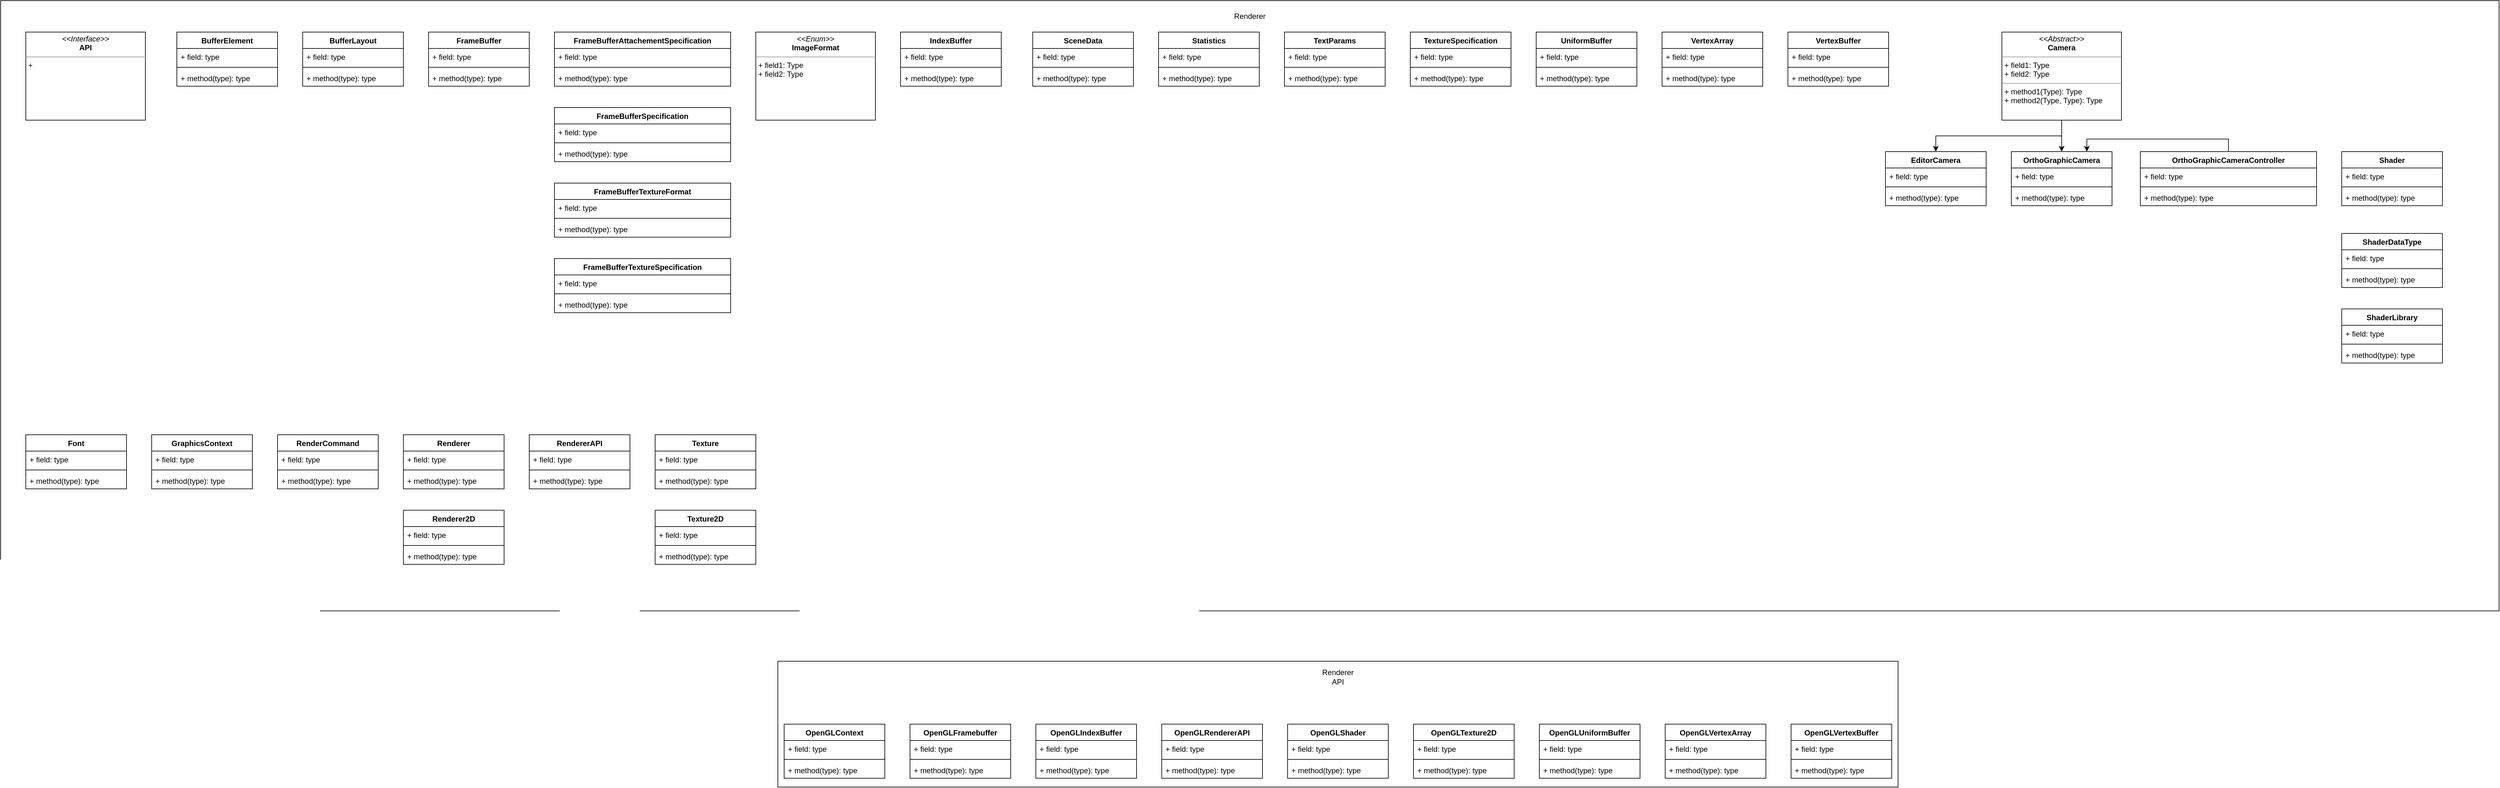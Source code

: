 <mxfile version="22.1.2" type="device">
  <diagram name="Page-1" id="0kUILD2cP3dFts9eMLFz">
    <mxGraphModel dx="677" dy="1089" grid="1" gridSize="10" guides="1" tooltips="1" connect="1" arrows="1" fold="1" page="1" pageScale="1" pageWidth="850" pageHeight="1100" math="0" shadow="0">
      <root>
        <mxCell id="0" />
        <mxCell id="1" parent="0" />
        <mxCell id="SonBM7_3DEkRTu3yFetC-63" value="" style="rounded=0;whiteSpace=wrap;html=1;" vertex="1" parent="1">
          <mxGeometry x="1235" y="1120" width="1780" height="200" as="geometry" />
        </mxCell>
        <mxCell id="SonBM7_3DEkRTu3yFetC-25" value="" style="rounded=0;whiteSpace=wrap;html=1;" vertex="1" parent="1">
          <mxGeometry y="70" width="3970" height="970" as="geometry" />
        </mxCell>
        <mxCell id="XL0_sB7_6zqsn_3uWQg2-10" value="&lt;p style=&quot;margin:0px;margin-top:4px;text-align:center;&quot;&gt;&lt;i&gt;&amp;lt;&amp;lt;Interface&amp;gt;&amp;gt;&lt;/i&gt;&lt;br&gt;&lt;b&gt;API&lt;/b&gt;&lt;/p&gt;&lt;hr size=&quot;1&quot;&gt;&lt;p style=&quot;margin:0px;margin-left:4px;&quot;&gt;+&amp;nbsp;&lt;/p&gt;" style="verticalAlign=top;align=left;overflow=fill;fontSize=12;fontFamily=Helvetica;html=1;whiteSpace=wrap;" parent="1" vertex="1">
          <mxGeometry x="40" y="120" width="190" height="140" as="geometry" />
        </mxCell>
        <mxCell id="XL0_sB7_6zqsn_3uWQg2-11" value="BufferElement" style="swimlane;fontStyle=1;align=center;verticalAlign=top;childLayout=stackLayout;horizontal=1;startSize=26;horizontalStack=0;resizeParent=1;resizeParentMax=0;resizeLast=0;collapsible=1;marginBottom=0;whiteSpace=wrap;html=1;" parent="1" vertex="1">
          <mxGeometry x="280" y="120" width="160" height="86" as="geometry" />
        </mxCell>
        <mxCell id="XL0_sB7_6zqsn_3uWQg2-12" value="+ field: type" style="text;strokeColor=none;fillColor=none;align=left;verticalAlign=top;spacingLeft=4;spacingRight=4;overflow=hidden;rotatable=0;points=[[0,0.5],[1,0.5]];portConstraint=eastwest;whiteSpace=wrap;html=1;" parent="XL0_sB7_6zqsn_3uWQg2-11" vertex="1">
          <mxGeometry y="26" width="160" height="26" as="geometry" />
        </mxCell>
        <mxCell id="XL0_sB7_6zqsn_3uWQg2-13" value="" style="line;strokeWidth=1;fillColor=none;align=left;verticalAlign=middle;spacingTop=-1;spacingLeft=3;spacingRight=3;rotatable=0;labelPosition=right;points=[];portConstraint=eastwest;strokeColor=inherit;" parent="XL0_sB7_6zqsn_3uWQg2-11" vertex="1">
          <mxGeometry y="52" width="160" height="8" as="geometry" />
        </mxCell>
        <mxCell id="XL0_sB7_6zqsn_3uWQg2-14" value="+ method(type): type" style="text;strokeColor=none;fillColor=none;align=left;verticalAlign=top;spacingLeft=4;spacingRight=4;overflow=hidden;rotatable=0;points=[[0,0.5],[1,0.5]];portConstraint=eastwest;whiteSpace=wrap;html=1;" parent="XL0_sB7_6zqsn_3uWQg2-11" vertex="1">
          <mxGeometry y="60" width="160" height="26" as="geometry" />
        </mxCell>
        <mxCell id="XL0_sB7_6zqsn_3uWQg2-15" value="BufferLayout" style="swimlane;fontStyle=1;align=center;verticalAlign=top;childLayout=stackLayout;horizontal=1;startSize=26;horizontalStack=0;resizeParent=1;resizeParentMax=0;resizeLast=0;collapsible=1;marginBottom=0;whiteSpace=wrap;html=1;" parent="1" vertex="1">
          <mxGeometry x="480" y="120" width="160" height="86" as="geometry" />
        </mxCell>
        <mxCell id="XL0_sB7_6zqsn_3uWQg2-16" value="+ field: type" style="text;strokeColor=none;fillColor=none;align=left;verticalAlign=top;spacingLeft=4;spacingRight=4;overflow=hidden;rotatable=0;points=[[0,0.5],[1,0.5]];portConstraint=eastwest;whiteSpace=wrap;html=1;" parent="XL0_sB7_6zqsn_3uWQg2-15" vertex="1">
          <mxGeometry y="26" width="160" height="26" as="geometry" />
        </mxCell>
        <mxCell id="XL0_sB7_6zqsn_3uWQg2-17" value="" style="line;strokeWidth=1;fillColor=none;align=left;verticalAlign=middle;spacingTop=-1;spacingLeft=3;spacingRight=3;rotatable=0;labelPosition=right;points=[];portConstraint=eastwest;strokeColor=inherit;" parent="XL0_sB7_6zqsn_3uWQg2-15" vertex="1">
          <mxGeometry y="52" width="160" height="8" as="geometry" />
        </mxCell>
        <mxCell id="XL0_sB7_6zqsn_3uWQg2-18" value="+ method(type): type" style="text;strokeColor=none;fillColor=none;align=left;verticalAlign=top;spacingLeft=4;spacingRight=4;overflow=hidden;rotatable=0;points=[[0,0.5],[1,0.5]];portConstraint=eastwest;whiteSpace=wrap;html=1;" parent="XL0_sB7_6zqsn_3uWQg2-15" vertex="1">
          <mxGeometry y="60" width="160" height="26" as="geometry" />
        </mxCell>
        <mxCell id="XL0_sB7_6zqsn_3uWQg2-19" value="FrameBuffer" style="swimlane;fontStyle=1;align=center;verticalAlign=top;childLayout=stackLayout;horizontal=1;startSize=26;horizontalStack=0;resizeParent=1;resizeParentMax=0;resizeLast=0;collapsible=1;marginBottom=0;whiteSpace=wrap;html=1;" parent="1" vertex="1">
          <mxGeometry x="680" y="120" width="160" height="86" as="geometry" />
        </mxCell>
        <mxCell id="XL0_sB7_6zqsn_3uWQg2-20" value="+ field: type" style="text;strokeColor=none;fillColor=none;align=left;verticalAlign=top;spacingLeft=4;spacingRight=4;overflow=hidden;rotatable=0;points=[[0,0.5],[1,0.5]];portConstraint=eastwest;whiteSpace=wrap;html=1;" parent="XL0_sB7_6zqsn_3uWQg2-19" vertex="1">
          <mxGeometry y="26" width="160" height="26" as="geometry" />
        </mxCell>
        <mxCell id="XL0_sB7_6zqsn_3uWQg2-21" value="" style="line;strokeWidth=1;fillColor=none;align=left;verticalAlign=middle;spacingTop=-1;spacingLeft=3;spacingRight=3;rotatable=0;labelPosition=right;points=[];portConstraint=eastwest;strokeColor=inherit;" parent="XL0_sB7_6zqsn_3uWQg2-19" vertex="1">
          <mxGeometry y="52" width="160" height="8" as="geometry" />
        </mxCell>
        <mxCell id="XL0_sB7_6zqsn_3uWQg2-22" value="+ method(type): type" style="text;strokeColor=none;fillColor=none;align=left;verticalAlign=top;spacingLeft=4;spacingRight=4;overflow=hidden;rotatable=0;points=[[0,0.5],[1,0.5]];portConstraint=eastwest;whiteSpace=wrap;html=1;" parent="XL0_sB7_6zqsn_3uWQg2-19" vertex="1">
          <mxGeometry y="60" width="160" height="26" as="geometry" />
        </mxCell>
        <mxCell id="XL0_sB7_6zqsn_3uWQg2-23" value="FrameBufferAttachementSpecification" style="swimlane;fontStyle=1;align=center;verticalAlign=top;childLayout=stackLayout;horizontal=1;startSize=26;horizontalStack=0;resizeParent=1;resizeParentMax=0;resizeLast=0;collapsible=1;marginBottom=0;whiteSpace=wrap;html=1;" parent="1" vertex="1">
          <mxGeometry x="880" y="120" width="280" height="86" as="geometry" />
        </mxCell>
        <mxCell id="XL0_sB7_6zqsn_3uWQg2-24" value="+ field: type" style="text;strokeColor=none;fillColor=none;align=left;verticalAlign=top;spacingLeft=4;spacingRight=4;overflow=hidden;rotatable=0;points=[[0,0.5],[1,0.5]];portConstraint=eastwest;whiteSpace=wrap;html=1;" parent="XL0_sB7_6zqsn_3uWQg2-23" vertex="1">
          <mxGeometry y="26" width="280" height="26" as="geometry" />
        </mxCell>
        <mxCell id="XL0_sB7_6zqsn_3uWQg2-25" value="" style="line;strokeWidth=1;fillColor=none;align=left;verticalAlign=middle;spacingTop=-1;spacingLeft=3;spacingRight=3;rotatable=0;labelPosition=right;points=[];portConstraint=eastwest;strokeColor=inherit;" parent="XL0_sB7_6zqsn_3uWQg2-23" vertex="1">
          <mxGeometry y="52" width="280" height="8" as="geometry" />
        </mxCell>
        <mxCell id="XL0_sB7_6zqsn_3uWQg2-26" value="+ method(type): type" style="text;strokeColor=none;fillColor=none;align=left;verticalAlign=top;spacingLeft=4;spacingRight=4;overflow=hidden;rotatable=0;points=[[0,0.5],[1,0.5]];portConstraint=eastwest;whiteSpace=wrap;html=1;" parent="XL0_sB7_6zqsn_3uWQg2-23" vertex="1">
          <mxGeometry y="60" width="280" height="26" as="geometry" />
        </mxCell>
        <mxCell id="XL0_sB7_6zqsn_3uWQg2-27" value="FrameBufferSpecification" style="swimlane;fontStyle=1;align=center;verticalAlign=top;childLayout=stackLayout;horizontal=1;startSize=26;horizontalStack=0;resizeParent=1;resizeParentMax=0;resizeLast=0;collapsible=1;marginBottom=0;whiteSpace=wrap;html=1;" parent="1" vertex="1">
          <mxGeometry x="880" y="240" width="280" height="86" as="geometry" />
        </mxCell>
        <mxCell id="XL0_sB7_6zqsn_3uWQg2-28" value="+ field: type" style="text;strokeColor=none;fillColor=none;align=left;verticalAlign=top;spacingLeft=4;spacingRight=4;overflow=hidden;rotatable=0;points=[[0,0.5],[1,0.5]];portConstraint=eastwest;whiteSpace=wrap;html=1;" parent="XL0_sB7_6zqsn_3uWQg2-27" vertex="1">
          <mxGeometry y="26" width="280" height="26" as="geometry" />
        </mxCell>
        <mxCell id="XL0_sB7_6zqsn_3uWQg2-29" value="" style="line;strokeWidth=1;fillColor=none;align=left;verticalAlign=middle;spacingTop=-1;spacingLeft=3;spacingRight=3;rotatable=0;labelPosition=right;points=[];portConstraint=eastwest;strokeColor=inherit;" parent="XL0_sB7_6zqsn_3uWQg2-27" vertex="1">
          <mxGeometry y="52" width="280" height="8" as="geometry" />
        </mxCell>
        <mxCell id="XL0_sB7_6zqsn_3uWQg2-30" value="+ method(type): type" style="text;strokeColor=none;fillColor=none;align=left;verticalAlign=top;spacingLeft=4;spacingRight=4;overflow=hidden;rotatable=0;points=[[0,0.5],[1,0.5]];portConstraint=eastwest;whiteSpace=wrap;html=1;" parent="XL0_sB7_6zqsn_3uWQg2-27" vertex="1">
          <mxGeometry y="60" width="280" height="26" as="geometry" />
        </mxCell>
        <mxCell id="XL0_sB7_6zqsn_3uWQg2-31" value="FrameBufferTextureFormat" style="swimlane;fontStyle=1;align=center;verticalAlign=top;childLayout=stackLayout;horizontal=1;startSize=26;horizontalStack=0;resizeParent=1;resizeParentMax=0;resizeLast=0;collapsible=1;marginBottom=0;whiteSpace=wrap;html=1;" parent="1" vertex="1">
          <mxGeometry x="880" y="360" width="280" height="86" as="geometry" />
        </mxCell>
        <mxCell id="XL0_sB7_6zqsn_3uWQg2-32" value="+ field: type" style="text;strokeColor=none;fillColor=none;align=left;verticalAlign=top;spacingLeft=4;spacingRight=4;overflow=hidden;rotatable=0;points=[[0,0.5],[1,0.5]];portConstraint=eastwest;whiteSpace=wrap;html=1;" parent="XL0_sB7_6zqsn_3uWQg2-31" vertex="1">
          <mxGeometry y="26" width="280" height="26" as="geometry" />
        </mxCell>
        <mxCell id="XL0_sB7_6zqsn_3uWQg2-33" value="" style="line;strokeWidth=1;fillColor=none;align=left;verticalAlign=middle;spacingTop=-1;spacingLeft=3;spacingRight=3;rotatable=0;labelPosition=right;points=[];portConstraint=eastwest;strokeColor=inherit;" parent="XL0_sB7_6zqsn_3uWQg2-31" vertex="1">
          <mxGeometry y="52" width="280" height="8" as="geometry" />
        </mxCell>
        <mxCell id="XL0_sB7_6zqsn_3uWQg2-34" value="+ method(type): type" style="text;strokeColor=none;fillColor=none;align=left;verticalAlign=top;spacingLeft=4;spacingRight=4;overflow=hidden;rotatable=0;points=[[0,0.5],[1,0.5]];portConstraint=eastwest;whiteSpace=wrap;html=1;" parent="XL0_sB7_6zqsn_3uWQg2-31" vertex="1">
          <mxGeometry y="60" width="280" height="26" as="geometry" />
        </mxCell>
        <mxCell id="XL0_sB7_6zqsn_3uWQg2-35" value="FrameBufferTextureSpecification" style="swimlane;fontStyle=1;align=center;verticalAlign=top;childLayout=stackLayout;horizontal=1;startSize=26;horizontalStack=0;resizeParent=1;resizeParentMax=0;resizeLast=0;collapsible=1;marginBottom=0;whiteSpace=wrap;html=1;" parent="1" vertex="1">
          <mxGeometry x="880" y="480" width="280" height="86" as="geometry" />
        </mxCell>
        <mxCell id="XL0_sB7_6zqsn_3uWQg2-36" value="+ field: type" style="text;strokeColor=none;fillColor=none;align=left;verticalAlign=top;spacingLeft=4;spacingRight=4;overflow=hidden;rotatable=0;points=[[0,0.5],[1,0.5]];portConstraint=eastwest;whiteSpace=wrap;html=1;" parent="XL0_sB7_6zqsn_3uWQg2-35" vertex="1">
          <mxGeometry y="26" width="280" height="26" as="geometry" />
        </mxCell>
        <mxCell id="XL0_sB7_6zqsn_3uWQg2-37" value="" style="line;strokeWidth=1;fillColor=none;align=left;verticalAlign=middle;spacingTop=-1;spacingLeft=3;spacingRight=3;rotatable=0;labelPosition=right;points=[];portConstraint=eastwest;strokeColor=inherit;" parent="XL0_sB7_6zqsn_3uWQg2-35" vertex="1">
          <mxGeometry y="52" width="280" height="8" as="geometry" />
        </mxCell>
        <mxCell id="XL0_sB7_6zqsn_3uWQg2-38" value="+ method(type): type" style="text;strokeColor=none;fillColor=none;align=left;verticalAlign=top;spacingLeft=4;spacingRight=4;overflow=hidden;rotatable=0;points=[[0,0.5],[1,0.5]];portConstraint=eastwest;whiteSpace=wrap;html=1;" parent="XL0_sB7_6zqsn_3uWQg2-35" vertex="1">
          <mxGeometry y="60" width="280" height="26" as="geometry" />
        </mxCell>
        <mxCell id="XL0_sB7_6zqsn_3uWQg2-43" value="&lt;p style=&quot;margin:0px;margin-top:4px;text-align:center;&quot;&gt;&lt;i&gt;&amp;lt;&amp;lt;Enum&amp;gt;&amp;gt;&lt;/i&gt;&lt;br&gt;&lt;b&gt;ImageFormat&lt;/b&gt;&lt;/p&gt;&lt;hr size=&quot;1&quot;&gt;&lt;p style=&quot;margin:0px;margin-left:4px;&quot;&gt;+ field1: Type&lt;br&gt;+ field2: Type&lt;/p&gt;" style="verticalAlign=top;align=left;overflow=fill;fontSize=12;fontFamily=Helvetica;html=1;whiteSpace=wrap;" parent="1" vertex="1">
          <mxGeometry x="1200" y="120" width="190" height="140" as="geometry" />
        </mxCell>
        <mxCell id="XL0_sB7_6zqsn_3uWQg2-44" value="IndexBuffer" style="swimlane;fontStyle=1;align=center;verticalAlign=top;childLayout=stackLayout;horizontal=1;startSize=26;horizontalStack=0;resizeParent=1;resizeParentMax=0;resizeLast=0;collapsible=1;marginBottom=0;whiteSpace=wrap;html=1;" parent="1" vertex="1">
          <mxGeometry x="1430" y="120" width="160" height="86" as="geometry" />
        </mxCell>
        <mxCell id="XL0_sB7_6zqsn_3uWQg2-45" value="+ field: type" style="text;strokeColor=none;fillColor=none;align=left;verticalAlign=top;spacingLeft=4;spacingRight=4;overflow=hidden;rotatable=0;points=[[0,0.5],[1,0.5]];portConstraint=eastwest;whiteSpace=wrap;html=1;" parent="XL0_sB7_6zqsn_3uWQg2-44" vertex="1">
          <mxGeometry y="26" width="160" height="26" as="geometry" />
        </mxCell>
        <mxCell id="XL0_sB7_6zqsn_3uWQg2-46" value="" style="line;strokeWidth=1;fillColor=none;align=left;verticalAlign=middle;spacingTop=-1;spacingLeft=3;spacingRight=3;rotatable=0;labelPosition=right;points=[];portConstraint=eastwest;strokeColor=inherit;" parent="XL0_sB7_6zqsn_3uWQg2-44" vertex="1">
          <mxGeometry y="52" width="160" height="8" as="geometry" />
        </mxCell>
        <mxCell id="XL0_sB7_6zqsn_3uWQg2-47" value="+ method(type): type" style="text;strokeColor=none;fillColor=none;align=left;verticalAlign=top;spacingLeft=4;spacingRight=4;overflow=hidden;rotatable=0;points=[[0,0.5],[1,0.5]];portConstraint=eastwest;whiteSpace=wrap;html=1;" parent="XL0_sB7_6zqsn_3uWQg2-44" vertex="1">
          <mxGeometry y="60" width="160" height="26" as="geometry" />
        </mxCell>
        <mxCell id="XL0_sB7_6zqsn_3uWQg2-48" value="SceneData" style="swimlane;fontStyle=1;align=center;verticalAlign=top;childLayout=stackLayout;horizontal=1;startSize=26;horizontalStack=0;resizeParent=1;resizeParentMax=0;resizeLast=0;collapsible=1;marginBottom=0;whiteSpace=wrap;html=1;" parent="1" vertex="1">
          <mxGeometry x="1640" y="120" width="160" height="86" as="geometry" />
        </mxCell>
        <mxCell id="XL0_sB7_6zqsn_3uWQg2-49" value="+ field: type" style="text;strokeColor=none;fillColor=none;align=left;verticalAlign=top;spacingLeft=4;spacingRight=4;overflow=hidden;rotatable=0;points=[[0,0.5],[1,0.5]];portConstraint=eastwest;whiteSpace=wrap;html=1;" parent="XL0_sB7_6zqsn_3uWQg2-48" vertex="1">
          <mxGeometry y="26" width="160" height="26" as="geometry" />
        </mxCell>
        <mxCell id="XL0_sB7_6zqsn_3uWQg2-50" value="" style="line;strokeWidth=1;fillColor=none;align=left;verticalAlign=middle;spacingTop=-1;spacingLeft=3;spacingRight=3;rotatable=0;labelPosition=right;points=[];portConstraint=eastwest;strokeColor=inherit;" parent="XL0_sB7_6zqsn_3uWQg2-48" vertex="1">
          <mxGeometry y="52" width="160" height="8" as="geometry" />
        </mxCell>
        <mxCell id="XL0_sB7_6zqsn_3uWQg2-51" value="+ method(type): type" style="text;strokeColor=none;fillColor=none;align=left;verticalAlign=top;spacingLeft=4;spacingRight=4;overflow=hidden;rotatable=0;points=[[0,0.5],[1,0.5]];portConstraint=eastwest;whiteSpace=wrap;html=1;" parent="XL0_sB7_6zqsn_3uWQg2-48" vertex="1">
          <mxGeometry y="60" width="160" height="26" as="geometry" />
        </mxCell>
        <mxCell id="XL0_sB7_6zqsn_3uWQg2-52" value="Statistics" style="swimlane;fontStyle=1;align=center;verticalAlign=top;childLayout=stackLayout;horizontal=1;startSize=26;horizontalStack=0;resizeParent=1;resizeParentMax=0;resizeLast=0;collapsible=1;marginBottom=0;whiteSpace=wrap;html=1;" parent="1" vertex="1">
          <mxGeometry x="1840" y="120" width="160" height="86" as="geometry" />
        </mxCell>
        <mxCell id="XL0_sB7_6zqsn_3uWQg2-53" value="+ field: type" style="text;strokeColor=none;fillColor=none;align=left;verticalAlign=top;spacingLeft=4;spacingRight=4;overflow=hidden;rotatable=0;points=[[0,0.5],[1,0.5]];portConstraint=eastwest;whiteSpace=wrap;html=1;" parent="XL0_sB7_6zqsn_3uWQg2-52" vertex="1">
          <mxGeometry y="26" width="160" height="26" as="geometry" />
        </mxCell>
        <mxCell id="XL0_sB7_6zqsn_3uWQg2-54" value="" style="line;strokeWidth=1;fillColor=none;align=left;verticalAlign=middle;spacingTop=-1;spacingLeft=3;spacingRight=3;rotatable=0;labelPosition=right;points=[];portConstraint=eastwest;strokeColor=inherit;" parent="XL0_sB7_6zqsn_3uWQg2-52" vertex="1">
          <mxGeometry y="52" width="160" height="8" as="geometry" />
        </mxCell>
        <mxCell id="XL0_sB7_6zqsn_3uWQg2-55" value="+ method(type): type" style="text;strokeColor=none;fillColor=none;align=left;verticalAlign=top;spacingLeft=4;spacingRight=4;overflow=hidden;rotatable=0;points=[[0,0.5],[1,0.5]];portConstraint=eastwest;whiteSpace=wrap;html=1;" parent="XL0_sB7_6zqsn_3uWQg2-52" vertex="1">
          <mxGeometry y="60" width="160" height="26" as="geometry" />
        </mxCell>
        <mxCell id="XL0_sB7_6zqsn_3uWQg2-56" value="TextParams" style="swimlane;fontStyle=1;align=center;verticalAlign=top;childLayout=stackLayout;horizontal=1;startSize=26;horizontalStack=0;resizeParent=1;resizeParentMax=0;resizeLast=0;collapsible=1;marginBottom=0;whiteSpace=wrap;html=1;" parent="1" vertex="1">
          <mxGeometry x="2040" y="120" width="160" height="86" as="geometry" />
        </mxCell>
        <mxCell id="XL0_sB7_6zqsn_3uWQg2-57" value="+ field: type" style="text;strokeColor=none;fillColor=none;align=left;verticalAlign=top;spacingLeft=4;spacingRight=4;overflow=hidden;rotatable=0;points=[[0,0.5],[1,0.5]];portConstraint=eastwest;whiteSpace=wrap;html=1;" parent="XL0_sB7_6zqsn_3uWQg2-56" vertex="1">
          <mxGeometry y="26" width="160" height="26" as="geometry" />
        </mxCell>
        <mxCell id="XL0_sB7_6zqsn_3uWQg2-58" value="" style="line;strokeWidth=1;fillColor=none;align=left;verticalAlign=middle;spacingTop=-1;spacingLeft=3;spacingRight=3;rotatable=0;labelPosition=right;points=[];portConstraint=eastwest;strokeColor=inherit;" parent="XL0_sB7_6zqsn_3uWQg2-56" vertex="1">
          <mxGeometry y="52" width="160" height="8" as="geometry" />
        </mxCell>
        <mxCell id="XL0_sB7_6zqsn_3uWQg2-59" value="+ method(type): type" style="text;strokeColor=none;fillColor=none;align=left;verticalAlign=top;spacingLeft=4;spacingRight=4;overflow=hidden;rotatable=0;points=[[0,0.5],[1,0.5]];portConstraint=eastwest;whiteSpace=wrap;html=1;" parent="XL0_sB7_6zqsn_3uWQg2-56" vertex="1">
          <mxGeometry y="60" width="160" height="26" as="geometry" />
        </mxCell>
        <mxCell id="XL0_sB7_6zqsn_3uWQg2-60" value="TextureSpecification" style="swimlane;fontStyle=1;align=center;verticalAlign=top;childLayout=stackLayout;horizontal=1;startSize=26;horizontalStack=0;resizeParent=1;resizeParentMax=0;resizeLast=0;collapsible=1;marginBottom=0;whiteSpace=wrap;html=1;" parent="1" vertex="1">
          <mxGeometry x="2240" y="120" width="160" height="86" as="geometry" />
        </mxCell>
        <mxCell id="XL0_sB7_6zqsn_3uWQg2-61" value="+ field: type" style="text;strokeColor=none;fillColor=none;align=left;verticalAlign=top;spacingLeft=4;spacingRight=4;overflow=hidden;rotatable=0;points=[[0,0.5],[1,0.5]];portConstraint=eastwest;whiteSpace=wrap;html=1;" parent="XL0_sB7_6zqsn_3uWQg2-60" vertex="1">
          <mxGeometry y="26" width="160" height="26" as="geometry" />
        </mxCell>
        <mxCell id="XL0_sB7_6zqsn_3uWQg2-62" value="" style="line;strokeWidth=1;fillColor=none;align=left;verticalAlign=middle;spacingTop=-1;spacingLeft=3;spacingRight=3;rotatable=0;labelPosition=right;points=[];portConstraint=eastwest;strokeColor=inherit;" parent="XL0_sB7_6zqsn_3uWQg2-60" vertex="1">
          <mxGeometry y="52" width="160" height="8" as="geometry" />
        </mxCell>
        <mxCell id="XL0_sB7_6zqsn_3uWQg2-63" value="+ method(type): type" style="text;strokeColor=none;fillColor=none;align=left;verticalAlign=top;spacingLeft=4;spacingRight=4;overflow=hidden;rotatable=0;points=[[0,0.5],[1,0.5]];portConstraint=eastwest;whiteSpace=wrap;html=1;" parent="XL0_sB7_6zqsn_3uWQg2-60" vertex="1">
          <mxGeometry y="60" width="160" height="26" as="geometry" />
        </mxCell>
        <mxCell id="XL0_sB7_6zqsn_3uWQg2-64" value="UniformBuffer" style="swimlane;fontStyle=1;align=center;verticalAlign=top;childLayout=stackLayout;horizontal=1;startSize=26;horizontalStack=0;resizeParent=1;resizeParentMax=0;resizeLast=0;collapsible=1;marginBottom=0;whiteSpace=wrap;html=1;" parent="1" vertex="1">
          <mxGeometry x="2440" y="120" width="160" height="86" as="geometry" />
        </mxCell>
        <mxCell id="XL0_sB7_6zqsn_3uWQg2-65" value="+ field: type" style="text;strokeColor=none;fillColor=none;align=left;verticalAlign=top;spacingLeft=4;spacingRight=4;overflow=hidden;rotatable=0;points=[[0,0.5],[1,0.5]];portConstraint=eastwest;whiteSpace=wrap;html=1;" parent="XL0_sB7_6zqsn_3uWQg2-64" vertex="1">
          <mxGeometry y="26" width="160" height="26" as="geometry" />
        </mxCell>
        <mxCell id="XL0_sB7_6zqsn_3uWQg2-66" value="" style="line;strokeWidth=1;fillColor=none;align=left;verticalAlign=middle;spacingTop=-1;spacingLeft=3;spacingRight=3;rotatable=0;labelPosition=right;points=[];portConstraint=eastwest;strokeColor=inherit;" parent="XL0_sB7_6zqsn_3uWQg2-64" vertex="1">
          <mxGeometry y="52" width="160" height="8" as="geometry" />
        </mxCell>
        <mxCell id="XL0_sB7_6zqsn_3uWQg2-67" value="+ method(type): type" style="text;strokeColor=none;fillColor=none;align=left;verticalAlign=top;spacingLeft=4;spacingRight=4;overflow=hidden;rotatable=0;points=[[0,0.5],[1,0.5]];portConstraint=eastwest;whiteSpace=wrap;html=1;" parent="XL0_sB7_6zqsn_3uWQg2-64" vertex="1">
          <mxGeometry y="60" width="160" height="26" as="geometry" />
        </mxCell>
        <mxCell id="XL0_sB7_6zqsn_3uWQg2-68" value="VertexArray" style="swimlane;fontStyle=1;align=center;verticalAlign=top;childLayout=stackLayout;horizontal=1;startSize=26;horizontalStack=0;resizeParent=1;resizeParentMax=0;resizeLast=0;collapsible=1;marginBottom=0;whiteSpace=wrap;html=1;" parent="1" vertex="1">
          <mxGeometry x="2640" y="120" width="160" height="86" as="geometry" />
        </mxCell>
        <mxCell id="XL0_sB7_6zqsn_3uWQg2-69" value="+ field: type" style="text;strokeColor=none;fillColor=none;align=left;verticalAlign=top;spacingLeft=4;spacingRight=4;overflow=hidden;rotatable=0;points=[[0,0.5],[1,0.5]];portConstraint=eastwest;whiteSpace=wrap;html=1;" parent="XL0_sB7_6zqsn_3uWQg2-68" vertex="1">
          <mxGeometry y="26" width="160" height="26" as="geometry" />
        </mxCell>
        <mxCell id="XL0_sB7_6zqsn_3uWQg2-70" value="" style="line;strokeWidth=1;fillColor=none;align=left;verticalAlign=middle;spacingTop=-1;spacingLeft=3;spacingRight=3;rotatable=0;labelPosition=right;points=[];portConstraint=eastwest;strokeColor=inherit;" parent="XL0_sB7_6zqsn_3uWQg2-68" vertex="1">
          <mxGeometry y="52" width="160" height="8" as="geometry" />
        </mxCell>
        <mxCell id="XL0_sB7_6zqsn_3uWQg2-71" value="+ method(type): type" style="text;strokeColor=none;fillColor=none;align=left;verticalAlign=top;spacingLeft=4;spacingRight=4;overflow=hidden;rotatable=0;points=[[0,0.5],[1,0.5]];portConstraint=eastwest;whiteSpace=wrap;html=1;" parent="XL0_sB7_6zqsn_3uWQg2-68" vertex="1">
          <mxGeometry y="60" width="160" height="26" as="geometry" />
        </mxCell>
        <mxCell id="XL0_sB7_6zqsn_3uWQg2-72" value="VertexBuffer" style="swimlane;fontStyle=1;align=center;verticalAlign=top;childLayout=stackLayout;horizontal=1;startSize=26;horizontalStack=0;resizeParent=1;resizeParentMax=0;resizeLast=0;collapsible=1;marginBottom=0;whiteSpace=wrap;html=1;" parent="1" vertex="1">
          <mxGeometry x="2840" y="120" width="160" height="86" as="geometry" />
        </mxCell>
        <mxCell id="XL0_sB7_6zqsn_3uWQg2-73" value="+ field: type" style="text;strokeColor=none;fillColor=none;align=left;verticalAlign=top;spacingLeft=4;spacingRight=4;overflow=hidden;rotatable=0;points=[[0,0.5],[1,0.5]];portConstraint=eastwest;whiteSpace=wrap;html=1;" parent="XL0_sB7_6zqsn_3uWQg2-72" vertex="1">
          <mxGeometry y="26" width="160" height="26" as="geometry" />
        </mxCell>
        <mxCell id="XL0_sB7_6zqsn_3uWQg2-74" value="" style="line;strokeWidth=1;fillColor=none;align=left;verticalAlign=middle;spacingTop=-1;spacingLeft=3;spacingRight=3;rotatable=0;labelPosition=right;points=[];portConstraint=eastwest;strokeColor=inherit;" parent="XL0_sB7_6zqsn_3uWQg2-72" vertex="1">
          <mxGeometry y="52" width="160" height="8" as="geometry" />
        </mxCell>
        <mxCell id="XL0_sB7_6zqsn_3uWQg2-75" value="+ method(type): type" style="text;strokeColor=none;fillColor=none;align=left;verticalAlign=top;spacingLeft=4;spacingRight=4;overflow=hidden;rotatable=0;points=[[0,0.5],[1,0.5]];portConstraint=eastwest;whiteSpace=wrap;html=1;" parent="XL0_sB7_6zqsn_3uWQg2-72" vertex="1">
          <mxGeometry y="60" width="160" height="26" as="geometry" />
        </mxCell>
        <mxCell id="XL0_sB7_6zqsn_3uWQg2-85" style="edgeStyle=orthogonalEdgeStyle;rounded=0;orthogonalLoop=1;jettySize=auto;html=1;exitX=0.5;exitY=1;exitDx=0;exitDy=0;entryX=0.5;entryY=0;entryDx=0;entryDy=0;" parent="1" source="XL0_sB7_6zqsn_3uWQg2-76" target="XL0_sB7_6zqsn_3uWQg2-77" edge="1">
          <mxGeometry relative="1" as="geometry" />
        </mxCell>
        <mxCell id="XL0_sB7_6zqsn_3uWQg2-86" style="edgeStyle=orthogonalEdgeStyle;rounded=0;orthogonalLoop=1;jettySize=auto;html=1;exitX=0.5;exitY=1;exitDx=0;exitDy=0;" parent="1" source="XL0_sB7_6zqsn_3uWQg2-76" target="XL0_sB7_6zqsn_3uWQg2-81" edge="1">
          <mxGeometry relative="1" as="geometry" />
        </mxCell>
        <mxCell id="XL0_sB7_6zqsn_3uWQg2-76" value="&lt;p style=&quot;margin:0px;margin-top:4px;text-align:center;&quot;&gt;&lt;i&gt;&amp;lt;&amp;lt;Abstract&amp;gt;&amp;gt;&lt;/i&gt;&lt;br&gt;&lt;b&gt;Camera&lt;/b&gt;&lt;/p&gt;&lt;hr size=&quot;1&quot;&gt;&lt;p style=&quot;margin:0px;margin-left:4px;&quot;&gt;+ field1: Type&lt;br&gt;+ field2: Type&lt;/p&gt;&lt;hr size=&quot;1&quot;&gt;&lt;p style=&quot;margin:0px;margin-left:4px;&quot;&gt;+ method1(Type): Type&lt;br&gt;+ method2(Type, Type): Type&lt;/p&gt;" style="verticalAlign=top;align=left;overflow=fill;fontSize=12;fontFamily=Helvetica;html=1;whiteSpace=wrap;" parent="1" vertex="1">
          <mxGeometry x="3180" y="120" width="190" height="140" as="geometry" />
        </mxCell>
        <mxCell id="XL0_sB7_6zqsn_3uWQg2-77" value="EditorCamera" style="swimlane;fontStyle=1;align=center;verticalAlign=top;childLayout=stackLayout;horizontal=1;startSize=26;horizontalStack=0;resizeParent=1;resizeParentMax=0;resizeLast=0;collapsible=1;marginBottom=0;whiteSpace=wrap;html=1;" parent="1" vertex="1">
          <mxGeometry x="2995" y="310" width="160" height="86" as="geometry" />
        </mxCell>
        <mxCell id="XL0_sB7_6zqsn_3uWQg2-78" value="+ field: type" style="text;strokeColor=none;fillColor=none;align=left;verticalAlign=top;spacingLeft=4;spacingRight=4;overflow=hidden;rotatable=0;points=[[0,0.5],[1,0.5]];portConstraint=eastwest;whiteSpace=wrap;html=1;" parent="XL0_sB7_6zqsn_3uWQg2-77" vertex="1">
          <mxGeometry y="26" width="160" height="26" as="geometry" />
        </mxCell>
        <mxCell id="XL0_sB7_6zqsn_3uWQg2-79" value="" style="line;strokeWidth=1;fillColor=none;align=left;verticalAlign=middle;spacingTop=-1;spacingLeft=3;spacingRight=3;rotatable=0;labelPosition=right;points=[];portConstraint=eastwest;strokeColor=inherit;" parent="XL0_sB7_6zqsn_3uWQg2-77" vertex="1">
          <mxGeometry y="52" width="160" height="8" as="geometry" />
        </mxCell>
        <mxCell id="XL0_sB7_6zqsn_3uWQg2-80" value="+ method(type): type" style="text;strokeColor=none;fillColor=none;align=left;verticalAlign=top;spacingLeft=4;spacingRight=4;overflow=hidden;rotatable=0;points=[[0,0.5],[1,0.5]];portConstraint=eastwest;whiteSpace=wrap;html=1;" parent="XL0_sB7_6zqsn_3uWQg2-77" vertex="1">
          <mxGeometry y="60" width="160" height="26" as="geometry" />
        </mxCell>
        <mxCell id="XL0_sB7_6zqsn_3uWQg2-81" value="OrthoGraphicCamera" style="swimlane;fontStyle=1;align=center;verticalAlign=top;childLayout=stackLayout;horizontal=1;startSize=26;horizontalStack=0;resizeParent=1;resizeParentMax=0;resizeLast=0;collapsible=1;marginBottom=0;whiteSpace=wrap;html=1;" parent="1" vertex="1">
          <mxGeometry x="3195" y="310" width="160" height="86" as="geometry" />
        </mxCell>
        <mxCell id="XL0_sB7_6zqsn_3uWQg2-82" value="+ field: type" style="text;strokeColor=none;fillColor=none;align=left;verticalAlign=top;spacingLeft=4;spacingRight=4;overflow=hidden;rotatable=0;points=[[0,0.5],[1,0.5]];portConstraint=eastwest;whiteSpace=wrap;html=1;" parent="XL0_sB7_6zqsn_3uWQg2-81" vertex="1">
          <mxGeometry y="26" width="160" height="26" as="geometry" />
        </mxCell>
        <mxCell id="XL0_sB7_6zqsn_3uWQg2-83" value="" style="line;strokeWidth=1;fillColor=none;align=left;verticalAlign=middle;spacingTop=-1;spacingLeft=3;spacingRight=3;rotatable=0;labelPosition=right;points=[];portConstraint=eastwest;strokeColor=inherit;" parent="XL0_sB7_6zqsn_3uWQg2-81" vertex="1">
          <mxGeometry y="52" width="160" height="8" as="geometry" />
        </mxCell>
        <mxCell id="XL0_sB7_6zqsn_3uWQg2-84" value="+ method(type): type" style="text;strokeColor=none;fillColor=none;align=left;verticalAlign=top;spacingLeft=4;spacingRight=4;overflow=hidden;rotatable=0;points=[[0,0.5],[1,0.5]];portConstraint=eastwest;whiteSpace=wrap;html=1;" parent="XL0_sB7_6zqsn_3uWQg2-81" vertex="1">
          <mxGeometry y="60" width="160" height="26" as="geometry" />
        </mxCell>
        <mxCell id="XL0_sB7_6zqsn_3uWQg2-91" style="edgeStyle=orthogonalEdgeStyle;rounded=0;orthogonalLoop=1;jettySize=auto;html=1;exitX=0.5;exitY=0;exitDx=0;exitDy=0;entryX=0.75;entryY=0;entryDx=0;entryDy=0;" parent="1" source="XL0_sB7_6zqsn_3uWQg2-87" target="XL0_sB7_6zqsn_3uWQg2-81" edge="1">
          <mxGeometry relative="1" as="geometry" />
        </mxCell>
        <mxCell id="XL0_sB7_6zqsn_3uWQg2-87" value="OrthoGraphicCameraController" style="swimlane;fontStyle=1;align=center;verticalAlign=top;childLayout=stackLayout;horizontal=1;startSize=26;horizontalStack=0;resizeParent=1;resizeParentMax=0;resizeLast=0;collapsible=1;marginBottom=0;whiteSpace=wrap;html=1;" parent="1" vertex="1">
          <mxGeometry x="3400" y="310" width="280" height="86" as="geometry" />
        </mxCell>
        <mxCell id="XL0_sB7_6zqsn_3uWQg2-88" value="+ field: type" style="text;strokeColor=none;fillColor=none;align=left;verticalAlign=top;spacingLeft=4;spacingRight=4;overflow=hidden;rotatable=0;points=[[0,0.5],[1,0.5]];portConstraint=eastwest;whiteSpace=wrap;html=1;" parent="XL0_sB7_6zqsn_3uWQg2-87" vertex="1">
          <mxGeometry y="26" width="280" height="26" as="geometry" />
        </mxCell>
        <mxCell id="XL0_sB7_6zqsn_3uWQg2-89" value="" style="line;strokeWidth=1;fillColor=none;align=left;verticalAlign=middle;spacingTop=-1;spacingLeft=3;spacingRight=3;rotatable=0;labelPosition=right;points=[];portConstraint=eastwest;strokeColor=inherit;" parent="XL0_sB7_6zqsn_3uWQg2-87" vertex="1">
          <mxGeometry y="52" width="280" height="8" as="geometry" />
        </mxCell>
        <mxCell id="XL0_sB7_6zqsn_3uWQg2-90" value="+ method(type): type" style="text;strokeColor=none;fillColor=none;align=left;verticalAlign=top;spacingLeft=4;spacingRight=4;overflow=hidden;rotatable=0;points=[[0,0.5],[1,0.5]];portConstraint=eastwest;whiteSpace=wrap;html=1;" parent="XL0_sB7_6zqsn_3uWQg2-87" vertex="1">
          <mxGeometry y="60" width="280" height="26" as="geometry" />
        </mxCell>
        <mxCell id="XL0_sB7_6zqsn_3uWQg2-92" value="Shader" style="swimlane;fontStyle=1;align=center;verticalAlign=top;childLayout=stackLayout;horizontal=1;startSize=26;horizontalStack=0;resizeParent=1;resizeParentMax=0;resizeLast=0;collapsible=1;marginBottom=0;whiteSpace=wrap;html=1;" parent="1" vertex="1">
          <mxGeometry x="3720" y="310" width="160" height="86" as="geometry" />
        </mxCell>
        <mxCell id="XL0_sB7_6zqsn_3uWQg2-93" value="+ field: type" style="text;strokeColor=none;fillColor=none;align=left;verticalAlign=top;spacingLeft=4;spacingRight=4;overflow=hidden;rotatable=0;points=[[0,0.5],[1,0.5]];portConstraint=eastwest;whiteSpace=wrap;html=1;" parent="XL0_sB7_6zqsn_3uWQg2-92" vertex="1">
          <mxGeometry y="26" width="160" height="26" as="geometry" />
        </mxCell>
        <mxCell id="XL0_sB7_6zqsn_3uWQg2-94" value="" style="line;strokeWidth=1;fillColor=none;align=left;verticalAlign=middle;spacingTop=-1;spacingLeft=3;spacingRight=3;rotatable=0;labelPosition=right;points=[];portConstraint=eastwest;strokeColor=inherit;" parent="XL0_sB7_6zqsn_3uWQg2-92" vertex="1">
          <mxGeometry y="52" width="160" height="8" as="geometry" />
        </mxCell>
        <mxCell id="XL0_sB7_6zqsn_3uWQg2-95" value="+ method(type): type" style="text;strokeColor=none;fillColor=none;align=left;verticalAlign=top;spacingLeft=4;spacingRight=4;overflow=hidden;rotatable=0;points=[[0,0.5],[1,0.5]];portConstraint=eastwest;whiteSpace=wrap;html=1;" parent="XL0_sB7_6zqsn_3uWQg2-92" vertex="1">
          <mxGeometry y="60" width="160" height="26" as="geometry" />
        </mxCell>
        <mxCell id="XL0_sB7_6zqsn_3uWQg2-96" value="ShaderDataType" style="swimlane;fontStyle=1;align=center;verticalAlign=top;childLayout=stackLayout;horizontal=1;startSize=26;horizontalStack=0;resizeParent=1;resizeParentMax=0;resizeLast=0;collapsible=1;marginBottom=0;whiteSpace=wrap;html=1;" parent="1" vertex="1">
          <mxGeometry x="3720" y="440" width="160" height="86" as="geometry" />
        </mxCell>
        <mxCell id="XL0_sB7_6zqsn_3uWQg2-97" value="+ field: type" style="text;strokeColor=none;fillColor=none;align=left;verticalAlign=top;spacingLeft=4;spacingRight=4;overflow=hidden;rotatable=0;points=[[0,0.5],[1,0.5]];portConstraint=eastwest;whiteSpace=wrap;html=1;" parent="XL0_sB7_6zqsn_3uWQg2-96" vertex="1">
          <mxGeometry y="26" width="160" height="26" as="geometry" />
        </mxCell>
        <mxCell id="XL0_sB7_6zqsn_3uWQg2-98" value="" style="line;strokeWidth=1;fillColor=none;align=left;verticalAlign=middle;spacingTop=-1;spacingLeft=3;spacingRight=3;rotatable=0;labelPosition=right;points=[];portConstraint=eastwest;strokeColor=inherit;" parent="XL0_sB7_6zqsn_3uWQg2-96" vertex="1">
          <mxGeometry y="52" width="160" height="8" as="geometry" />
        </mxCell>
        <mxCell id="XL0_sB7_6zqsn_3uWQg2-99" value="+ method(type): type" style="text;strokeColor=none;fillColor=none;align=left;verticalAlign=top;spacingLeft=4;spacingRight=4;overflow=hidden;rotatable=0;points=[[0,0.5],[1,0.5]];portConstraint=eastwest;whiteSpace=wrap;html=1;" parent="XL0_sB7_6zqsn_3uWQg2-96" vertex="1">
          <mxGeometry y="60" width="160" height="26" as="geometry" />
        </mxCell>
        <mxCell id="XL0_sB7_6zqsn_3uWQg2-100" value="ShaderLibrary" style="swimlane;fontStyle=1;align=center;verticalAlign=top;childLayout=stackLayout;horizontal=1;startSize=26;horizontalStack=0;resizeParent=1;resizeParentMax=0;resizeLast=0;collapsible=1;marginBottom=0;whiteSpace=wrap;html=1;" parent="1" vertex="1">
          <mxGeometry x="3720" y="560" width="160" height="86" as="geometry" />
        </mxCell>
        <mxCell id="XL0_sB7_6zqsn_3uWQg2-101" value="+ field: type" style="text;strokeColor=none;fillColor=none;align=left;verticalAlign=top;spacingLeft=4;spacingRight=4;overflow=hidden;rotatable=0;points=[[0,0.5],[1,0.5]];portConstraint=eastwest;whiteSpace=wrap;html=1;" parent="XL0_sB7_6zqsn_3uWQg2-100" vertex="1">
          <mxGeometry y="26" width="160" height="26" as="geometry" />
        </mxCell>
        <mxCell id="XL0_sB7_6zqsn_3uWQg2-102" value="" style="line;strokeWidth=1;fillColor=none;align=left;verticalAlign=middle;spacingTop=-1;spacingLeft=3;spacingRight=3;rotatable=0;labelPosition=right;points=[];portConstraint=eastwest;strokeColor=inherit;" parent="XL0_sB7_6zqsn_3uWQg2-100" vertex="1">
          <mxGeometry y="52" width="160" height="8" as="geometry" />
        </mxCell>
        <mxCell id="XL0_sB7_6zqsn_3uWQg2-103" value="+ method(type): type" style="text;strokeColor=none;fillColor=none;align=left;verticalAlign=top;spacingLeft=4;spacingRight=4;overflow=hidden;rotatable=0;points=[[0,0.5],[1,0.5]];portConstraint=eastwest;whiteSpace=wrap;html=1;" parent="XL0_sB7_6zqsn_3uWQg2-100" vertex="1">
          <mxGeometry y="60" width="160" height="26" as="geometry" />
        </mxCell>
        <mxCell id="XL0_sB7_6zqsn_3uWQg2-104" value="Font" style="swimlane;fontStyle=1;align=center;verticalAlign=top;childLayout=stackLayout;horizontal=1;startSize=26;horizontalStack=0;resizeParent=1;resizeParentMax=0;resizeLast=0;collapsible=1;marginBottom=0;whiteSpace=wrap;html=1;" parent="1" vertex="1">
          <mxGeometry x="40" y="760" width="160" height="86" as="geometry" />
        </mxCell>
        <mxCell id="XL0_sB7_6zqsn_3uWQg2-105" value="+ field: type" style="text;strokeColor=none;fillColor=none;align=left;verticalAlign=top;spacingLeft=4;spacingRight=4;overflow=hidden;rotatable=0;points=[[0,0.5],[1,0.5]];portConstraint=eastwest;whiteSpace=wrap;html=1;" parent="XL0_sB7_6zqsn_3uWQg2-104" vertex="1">
          <mxGeometry y="26" width="160" height="26" as="geometry" />
        </mxCell>
        <mxCell id="XL0_sB7_6zqsn_3uWQg2-106" value="" style="line;strokeWidth=1;fillColor=none;align=left;verticalAlign=middle;spacingTop=-1;spacingLeft=3;spacingRight=3;rotatable=0;labelPosition=right;points=[];portConstraint=eastwest;strokeColor=inherit;" parent="XL0_sB7_6zqsn_3uWQg2-104" vertex="1">
          <mxGeometry y="52" width="160" height="8" as="geometry" />
        </mxCell>
        <mxCell id="XL0_sB7_6zqsn_3uWQg2-107" value="+ method(type): type" style="text;strokeColor=none;fillColor=none;align=left;verticalAlign=top;spacingLeft=4;spacingRight=4;overflow=hidden;rotatable=0;points=[[0,0.5],[1,0.5]];portConstraint=eastwest;whiteSpace=wrap;html=1;" parent="XL0_sB7_6zqsn_3uWQg2-104" vertex="1">
          <mxGeometry y="60" width="160" height="26" as="geometry" />
        </mxCell>
        <mxCell id="XL0_sB7_6zqsn_3uWQg2-108" value="GraphicsContext" style="swimlane;fontStyle=1;align=center;verticalAlign=top;childLayout=stackLayout;horizontal=1;startSize=26;horizontalStack=0;resizeParent=1;resizeParentMax=0;resizeLast=0;collapsible=1;marginBottom=0;whiteSpace=wrap;html=1;" parent="1" vertex="1">
          <mxGeometry x="240" y="760" width="160" height="86" as="geometry" />
        </mxCell>
        <mxCell id="XL0_sB7_6zqsn_3uWQg2-109" value="+ field: type" style="text;strokeColor=none;fillColor=none;align=left;verticalAlign=top;spacingLeft=4;spacingRight=4;overflow=hidden;rotatable=0;points=[[0,0.5],[1,0.5]];portConstraint=eastwest;whiteSpace=wrap;html=1;" parent="XL0_sB7_6zqsn_3uWQg2-108" vertex="1">
          <mxGeometry y="26" width="160" height="26" as="geometry" />
        </mxCell>
        <mxCell id="XL0_sB7_6zqsn_3uWQg2-110" value="" style="line;strokeWidth=1;fillColor=none;align=left;verticalAlign=middle;spacingTop=-1;spacingLeft=3;spacingRight=3;rotatable=0;labelPosition=right;points=[];portConstraint=eastwest;strokeColor=inherit;" parent="XL0_sB7_6zqsn_3uWQg2-108" vertex="1">
          <mxGeometry y="52" width="160" height="8" as="geometry" />
        </mxCell>
        <mxCell id="XL0_sB7_6zqsn_3uWQg2-111" value="+ method(type): type" style="text;strokeColor=none;fillColor=none;align=left;verticalAlign=top;spacingLeft=4;spacingRight=4;overflow=hidden;rotatable=0;points=[[0,0.5],[1,0.5]];portConstraint=eastwest;whiteSpace=wrap;html=1;" parent="XL0_sB7_6zqsn_3uWQg2-108" vertex="1">
          <mxGeometry y="60" width="160" height="26" as="geometry" />
        </mxCell>
        <mxCell id="XL0_sB7_6zqsn_3uWQg2-112" value="" style="text;html=1;align=center;verticalAlign=middle;resizable=0;points=[];autosize=1;" parent="1" vertex="1">
          <mxGeometry x="451" y="651" width="50" height="30" as="geometry" />
        </mxCell>
        <mxCell id="XL0_sB7_6zqsn_3uWQg2-113" value="" style="text;html=1;align=center;verticalAlign=middle;resizable=0;points=[];autosize=1;" parent="1" vertex="1">
          <mxGeometry x="394" y="690" width="50" height="30" as="geometry" />
        </mxCell>
        <mxCell id="SonBM7_3DEkRTu3yFetC-1" value="RenderCommand" style="swimlane;fontStyle=1;align=center;verticalAlign=top;childLayout=stackLayout;horizontal=1;startSize=26;horizontalStack=0;resizeParent=1;resizeParentMax=0;resizeLast=0;collapsible=1;marginBottom=0;whiteSpace=wrap;html=1;" vertex="1" parent="1">
          <mxGeometry x="440" y="760" width="160" height="86" as="geometry" />
        </mxCell>
        <mxCell id="SonBM7_3DEkRTu3yFetC-2" value="+ field: type" style="text;strokeColor=none;fillColor=none;align=left;verticalAlign=top;spacingLeft=4;spacingRight=4;overflow=hidden;rotatable=0;points=[[0,0.5],[1,0.5]];portConstraint=eastwest;whiteSpace=wrap;html=1;" vertex="1" parent="SonBM7_3DEkRTu3yFetC-1">
          <mxGeometry y="26" width="160" height="26" as="geometry" />
        </mxCell>
        <mxCell id="SonBM7_3DEkRTu3yFetC-3" value="" style="line;strokeWidth=1;fillColor=none;align=left;verticalAlign=middle;spacingTop=-1;spacingLeft=3;spacingRight=3;rotatable=0;labelPosition=right;points=[];portConstraint=eastwest;strokeColor=inherit;" vertex="1" parent="SonBM7_3DEkRTu3yFetC-1">
          <mxGeometry y="52" width="160" height="8" as="geometry" />
        </mxCell>
        <mxCell id="SonBM7_3DEkRTu3yFetC-4" value="+ method(type): type" style="text;strokeColor=none;fillColor=none;align=left;verticalAlign=top;spacingLeft=4;spacingRight=4;overflow=hidden;rotatable=0;points=[[0,0.5],[1,0.5]];portConstraint=eastwest;whiteSpace=wrap;html=1;" vertex="1" parent="SonBM7_3DEkRTu3yFetC-1">
          <mxGeometry y="60" width="160" height="26" as="geometry" />
        </mxCell>
        <mxCell id="SonBM7_3DEkRTu3yFetC-5" value="Renderer" style="swimlane;fontStyle=1;align=center;verticalAlign=top;childLayout=stackLayout;horizontal=1;startSize=26;horizontalStack=0;resizeParent=1;resizeParentMax=0;resizeLast=0;collapsible=1;marginBottom=0;whiteSpace=wrap;html=1;" vertex="1" parent="1">
          <mxGeometry x="640" y="760" width="160" height="86" as="geometry" />
        </mxCell>
        <mxCell id="SonBM7_3DEkRTu3yFetC-6" value="+ field: type" style="text;strokeColor=none;fillColor=none;align=left;verticalAlign=top;spacingLeft=4;spacingRight=4;overflow=hidden;rotatable=0;points=[[0,0.5],[1,0.5]];portConstraint=eastwest;whiteSpace=wrap;html=1;" vertex="1" parent="SonBM7_3DEkRTu3yFetC-5">
          <mxGeometry y="26" width="160" height="26" as="geometry" />
        </mxCell>
        <mxCell id="SonBM7_3DEkRTu3yFetC-7" value="" style="line;strokeWidth=1;fillColor=none;align=left;verticalAlign=middle;spacingTop=-1;spacingLeft=3;spacingRight=3;rotatable=0;labelPosition=right;points=[];portConstraint=eastwest;strokeColor=inherit;" vertex="1" parent="SonBM7_3DEkRTu3yFetC-5">
          <mxGeometry y="52" width="160" height="8" as="geometry" />
        </mxCell>
        <mxCell id="SonBM7_3DEkRTu3yFetC-8" value="+ method(type): type" style="text;strokeColor=none;fillColor=none;align=left;verticalAlign=top;spacingLeft=4;spacingRight=4;overflow=hidden;rotatable=0;points=[[0,0.5],[1,0.5]];portConstraint=eastwest;whiteSpace=wrap;html=1;" vertex="1" parent="SonBM7_3DEkRTu3yFetC-5">
          <mxGeometry y="60" width="160" height="26" as="geometry" />
        </mxCell>
        <mxCell id="SonBM7_3DEkRTu3yFetC-9" value="RendererAPI" style="swimlane;fontStyle=1;align=center;verticalAlign=top;childLayout=stackLayout;horizontal=1;startSize=26;horizontalStack=0;resizeParent=1;resizeParentMax=0;resizeLast=0;collapsible=1;marginBottom=0;whiteSpace=wrap;html=1;" vertex="1" parent="1">
          <mxGeometry x="840" y="760" width="160" height="86" as="geometry" />
        </mxCell>
        <mxCell id="SonBM7_3DEkRTu3yFetC-10" value="+ field: type" style="text;strokeColor=none;fillColor=none;align=left;verticalAlign=top;spacingLeft=4;spacingRight=4;overflow=hidden;rotatable=0;points=[[0,0.5],[1,0.5]];portConstraint=eastwest;whiteSpace=wrap;html=1;" vertex="1" parent="SonBM7_3DEkRTu3yFetC-9">
          <mxGeometry y="26" width="160" height="26" as="geometry" />
        </mxCell>
        <mxCell id="SonBM7_3DEkRTu3yFetC-11" value="" style="line;strokeWidth=1;fillColor=none;align=left;verticalAlign=middle;spacingTop=-1;spacingLeft=3;spacingRight=3;rotatable=0;labelPosition=right;points=[];portConstraint=eastwest;strokeColor=inherit;" vertex="1" parent="SonBM7_3DEkRTu3yFetC-9">
          <mxGeometry y="52" width="160" height="8" as="geometry" />
        </mxCell>
        <mxCell id="SonBM7_3DEkRTu3yFetC-12" value="+ method(type): type" style="text;strokeColor=none;fillColor=none;align=left;verticalAlign=top;spacingLeft=4;spacingRight=4;overflow=hidden;rotatable=0;points=[[0,0.5],[1,0.5]];portConstraint=eastwest;whiteSpace=wrap;html=1;" vertex="1" parent="SonBM7_3DEkRTu3yFetC-9">
          <mxGeometry y="60" width="160" height="26" as="geometry" />
        </mxCell>
        <mxCell id="SonBM7_3DEkRTu3yFetC-13" value="Renderer2D" style="swimlane;fontStyle=1;align=center;verticalAlign=top;childLayout=stackLayout;horizontal=1;startSize=26;horizontalStack=0;resizeParent=1;resizeParentMax=0;resizeLast=0;collapsible=1;marginBottom=0;whiteSpace=wrap;html=1;" vertex="1" parent="1">
          <mxGeometry x="640" y="880" width="160" height="86" as="geometry" />
        </mxCell>
        <mxCell id="SonBM7_3DEkRTu3yFetC-14" value="+ field: type" style="text;strokeColor=none;fillColor=none;align=left;verticalAlign=top;spacingLeft=4;spacingRight=4;overflow=hidden;rotatable=0;points=[[0,0.5],[1,0.5]];portConstraint=eastwest;whiteSpace=wrap;html=1;" vertex="1" parent="SonBM7_3DEkRTu3yFetC-13">
          <mxGeometry y="26" width="160" height="26" as="geometry" />
        </mxCell>
        <mxCell id="SonBM7_3DEkRTu3yFetC-15" value="" style="line;strokeWidth=1;fillColor=none;align=left;verticalAlign=middle;spacingTop=-1;spacingLeft=3;spacingRight=3;rotatable=0;labelPosition=right;points=[];portConstraint=eastwest;strokeColor=inherit;" vertex="1" parent="SonBM7_3DEkRTu3yFetC-13">
          <mxGeometry y="52" width="160" height="8" as="geometry" />
        </mxCell>
        <mxCell id="SonBM7_3DEkRTu3yFetC-16" value="+ method(type): type" style="text;strokeColor=none;fillColor=none;align=left;verticalAlign=top;spacingLeft=4;spacingRight=4;overflow=hidden;rotatable=0;points=[[0,0.5],[1,0.5]];portConstraint=eastwest;whiteSpace=wrap;html=1;" vertex="1" parent="SonBM7_3DEkRTu3yFetC-13">
          <mxGeometry y="60" width="160" height="26" as="geometry" />
        </mxCell>
        <mxCell id="SonBM7_3DEkRTu3yFetC-17" value="Texture" style="swimlane;fontStyle=1;align=center;verticalAlign=top;childLayout=stackLayout;horizontal=1;startSize=26;horizontalStack=0;resizeParent=1;resizeParentMax=0;resizeLast=0;collapsible=1;marginBottom=0;whiteSpace=wrap;html=1;" vertex="1" parent="1">
          <mxGeometry x="1040" y="760" width="160" height="86" as="geometry" />
        </mxCell>
        <mxCell id="SonBM7_3DEkRTu3yFetC-18" value="+ field: type" style="text;strokeColor=none;fillColor=none;align=left;verticalAlign=top;spacingLeft=4;spacingRight=4;overflow=hidden;rotatable=0;points=[[0,0.5],[1,0.5]];portConstraint=eastwest;whiteSpace=wrap;html=1;" vertex="1" parent="SonBM7_3DEkRTu3yFetC-17">
          <mxGeometry y="26" width="160" height="26" as="geometry" />
        </mxCell>
        <mxCell id="SonBM7_3DEkRTu3yFetC-19" value="" style="line;strokeWidth=1;fillColor=none;align=left;verticalAlign=middle;spacingTop=-1;spacingLeft=3;spacingRight=3;rotatable=0;labelPosition=right;points=[];portConstraint=eastwest;strokeColor=inherit;" vertex="1" parent="SonBM7_3DEkRTu3yFetC-17">
          <mxGeometry y="52" width="160" height="8" as="geometry" />
        </mxCell>
        <mxCell id="SonBM7_3DEkRTu3yFetC-20" value="+ method(type): type" style="text;strokeColor=none;fillColor=none;align=left;verticalAlign=top;spacingLeft=4;spacingRight=4;overflow=hidden;rotatable=0;points=[[0,0.5],[1,0.5]];portConstraint=eastwest;whiteSpace=wrap;html=1;" vertex="1" parent="SonBM7_3DEkRTu3yFetC-17">
          <mxGeometry y="60" width="160" height="26" as="geometry" />
        </mxCell>
        <mxCell id="SonBM7_3DEkRTu3yFetC-21" value="Texture2D" style="swimlane;fontStyle=1;align=center;verticalAlign=top;childLayout=stackLayout;horizontal=1;startSize=26;horizontalStack=0;resizeParent=1;resizeParentMax=0;resizeLast=0;collapsible=1;marginBottom=0;whiteSpace=wrap;html=1;" vertex="1" parent="1">
          <mxGeometry x="1040" y="880" width="160" height="86" as="geometry" />
        </mxCell>
        <mxCell id="SonBM7_3DEkRTu3yFetC-22" value="+ field: type" style="text;strokeColor=none;fillColor=none;align=left;verticalAlign=top;spacingLeft=4;spacingRight=4;overflow=hidden;rotatable=0;points=[[0,0.5],[1,0.5]];portConstraint=eastwest;whiteSpace=wrap;html=1;" vertex="1" parent="SonBM7_3DEkRTu3yFetC-21">
          <mxGeometry y="26" width="160" height="26" as="geometry" />
        </mxCell>
        <mxCell id="SonBM7_3DEkRTu3yFetC-23" value="" style="line;strokeWidth=1;fillColor=none;align=left;verticalAlign=middle;spacingTop=-1;spacingLeft=3;spacingRight=3;rotatable=0;labelPosition=right;points=[];portConstraint=eastwest;strokeColor=inherit;" vertex="1" parent="SonBM7_3DEkRTu3yFetC-21">
          <mxGeometry y="52" width="160" height="8" as="geometry" />
        </mxCell>
        <mxCell id="SonBM7_3DEkRTu3yFetC-24" value="+ method(type): type" style="text;strokeColor=none;fillColor=none;align=left;verticalAlign=top;spacingLeft=4;spacingRight=4;overflow=hidden;rotatable=0;points=[[0,0.5],[1,0.5]];portConstraint=eastwest;whiteSpace=wrap;html=1;" vertex="1" parent="SonBM7_3DEkRTu3yFetC-21">
          <mxGeometry y="60" width="160" height="26" as="geometry" />
        </mxCell>
        <mxCell id="SonBM7_3DEkRTu3yFetC-26" value="Renderer" style="text;html=1;strokeColor=none;fillColor=none;align=center;verticalAlign=middle;whiteSpace=wrap;rounded=0;" vertex="1" parent="1">
          <mxGeometry x="1955" y="80" width="60" height="30" as="geometry" />
        </mxCell>
        <mxCell id="SonBM7_3DEkRTu3yFetC-27" value="OpenGLContext" style="swimlane;fontStyle=1;align=center;verticalAlign=top;childLayout=stackLayout;horizontal=1;startSize=26;horizontalStack=0;resizeParent=1;resizeParentMax=0;resizeLast=0;collapsible=1;marginBottom=0;whiteSpace=wrap;html=1;" vertex="1" parent="1">
          <mxGeometry x="1245" y="1220" width="160" height="86" as="geometry" />
        </mxCell>
        <mxCell id="SonBM7_3DEkRTu3yFetC-28" value="+ field: type" style="text;strokeColor=none;fillColor=none;align=left;verticalAlign=top;spacingLeft=4;spacingRight=4;overflow=hidden;rotatable=0;points=[[0,0.5],[1,0.5]];portConstraint=eastwest;whiteSpace=wrap;html=1;" vertex="1" parent="SonBM7_3DEkRTu3yFetC-27">
          <mxGeometry y="26" width="160" height="26" as="geometry" />
        </mxCell>
        <mxCell id="SonBM7_3DEkRTu3yFetC-29" value="" style="line;strokeWidth=1;fillColor=none;align=left;verticalAlign=middle;spacingTop=-1;spacingLeft=3;spacingRight=3;rotatable=0;labelPosition=right;points=[];portConstraint=eastwest;strokeColor=inherit;" vertex="1" parent="SonBM7_3DEkRTu3yFetC-27">
          <mxGeometry y="52" width="160" height="8" as="geometry" />
        </mxCell>
        <mxCell id="SonBM7_3DEkRTu3yFetC-30" value="+ method(type): type" style="text;strokeColor=none;fillColor=none;align=left;verticalAlign=top;spacingLeft=4;spacingRight=4;overflow=hidden;rotatable=0;points=[[0,0.5],[1,0.5]];portConstraint=eastwest;whiteSpace=wrap;html=1;" vertex="1" parent="SonBM7_3DEkRTu3yFetC-27">
          <mxGeometry y="60" width="160" height="26" as="geometry" />
        </mxCell>
        <mxCell id="SonBM7_3DEkRTu3yFetC-31" value="OpenGLFramebuffer" style="swimlane;fontStyle=1;align=center;verticalAlign=top;childLayout=stackLayout;horizontal=1;startSize=26;horizontalStack=0;resizeParent=1;resizeParentMax=0;resizeLast=0;collapsible=1;marginBottom=0;whiteSpace=wrap;html=1;" vertex="1" parent="1">
          <mxGeometry x="1445" y="1220" width="160" height="86" as="geometry" />
        </mxCell>
        <mxCell id="SonBM7_3DEkRTu3yFetC-32" value="+ field: type" style="text;strokeColor=none;fillColor=none;align=left;verticalAlign=top;spacingLeft=4;spacingRight=4;overflow=hidden;rotatable=0;points=[[0,0.5],[1,0.5]];portConstraint=eastwest;whiteSpace=wrap;html=1;" vertex="1" parent="SonBM7_3DEkRTu3yFetC-31">
          <mxGeometry y="26" width="160" height="26" as="geometry" />
        </mxCell>
        <mxCell id="SonBM7_3DEkRTu3yFetC-33" value="" style="line;strokeWidth=1;fillColor=none;align=left;verticalAlign=middle;spacingTop=-1;spacingLeft=3;spacingRight=3;rotatable=0;labelPosition=right;points=[];portConstraint=eastwest;strokeColor=inherit;" vertex="1" parent="SonBM7_3DEkRTu3yFetC-31">
          <mxGeometry y="52" width="160" height="8" as="geometry" />
        </mxCell>
        <mxCell id="SonBM7_3DEkRTu3yFetC-34" value="+ method(type): type" style="text;strokeColor=none;fillColor=none;align=left;verticalAlign=top;spacingLeft=4;spacingRight=4;overflow=hidden;rotatable=0;points=[[0,0.5],[1,0.5]];portConstraint=eastwest;whiteSpace=wrap;html=1;" vertex="1" parent="SonBM7_3DEkRTu3yFetC-31">
          <mxGeometry y="60" width="160" height="26" as="geometry" />
        </mxCell>
        <mxCell id="SonBM7_3DEkRTu3yFetC-35" value="OpenGLIndexBuffer" style="swimlane;fontStyle=1;align=center;verticalAlign=top;childLayout=stackLayout;horizontal=1;startSize=26;horizontalStack=0;resizeParent=1;resizeParentMax=0;resizeLast=0;collapsible=1;marginBottom=0;whiteSpace=wrap;html=1;" vertex="1" parent="1">
          <mxGeometry x="1645" y="1220" width="160" height="86" as="geometry" />
        </mxCell>
        <mxCell id="SonBM7_3DEkRTu3yFetC-36" value="+ field: type" style="text;strokeColor=none;fillColor=none;align=left;verticalAlign=top;spacingLeft=4;spacingRight=4;overflow=hidden;rotatable=0;points=[[0,0.5],[1,0.5]];portConstraint=eastwest;whiteSpace=wrap;html=1;" vertex="1" parent="SonBM7_3DEkRTu3yFetC-35">
          <mxGeometry y="26" width="160" height="26" as="geometry" />
        </mxCell>
        <mxCell id="SonBM7_3DEkRTu3yFetC-37" value="" style="line;strokeWidth=1;fillColor=none;align=left;verticalAlign=middle;spacingTop=-1;spacingLeft=3;spacingRight=3;rotatable=0;labelPosition=right;points=[];portConstraint=eastwest;strokeColor=inherit;" vertex="1" parent="SonBM7_3DEkRTu3yFetC-35">
          <mxGeometry y="52" width="160" height="8" as="geometry" />
        </mxCell>
        <mxCell id="SonBM7_3DEkRTu3yFetC-38" value="+ method(type): type" style="text;strokeColor=none;fillColor=none;align=left;verticalAlign=top;spacingLeft=4;spacingRight=4;overflow=hidden;rotatable=0;points=[[0,0.5],[1,0.5]];portConstraint=eastwest;whiteSpace=wrap;html=1;" vertex="1" parent="SonBM7_3DEkRTu3yFetC-35">
          <mxGeometry y="60" width="160" height="26" as="geometry" />
        </mxCell>
        <mxCell id="SonBM7_3DEkRTu3yFetC-39" value="OpenGLRendererAPI" style="swimlane;fontStyle=1;align=center;verticalAlign=top;childLayout=stackLayout;horizontal=1;startSize=26;horizontalStack=0;resizeParent=1;resizeParentMax=0;resizeLast=0;collapsible=1;marginBottom=0;whiteSpace=wrap;html=1;" vertex="1" parent="1">
          <mxGeometry x="1845" y="1220" width="160" height="86" as="geometry" />
        </mxCell>
        <mxCell id="SonBM7_3DEkRTu3yFetC-40" value="+ field: type" style="text;strokeColor=none;fillColor=none;align=left;verticalAlign=top;spacingLeft=4;spacingRight=4;overflow=hidden;rotatable=0;points=[[0,0.5],[1,0.5]];portConstraint=eastwest;whiteSpace=wrap;html=1;" vertex="1" parent="SonBM7_3DEkRTu3yFetC-39">
          <mxGeometry y="26" width="160" height="26" as="geometry" />
        </mxCell>
        <mxCell id="SonBM7_3DEkRTu3yFetC-41" value="" style="line;strokeWidth=1;fillColor=none;align=left;verticalAlign=middle;spacingTop=-1;spacingLeft=3;spacingRight=3;rotatable=0;labelPosition=right;points=[];portConstraint=eastwest;strokeColor=inherit;" vertex="1" parent="SonBM7_3DEkRTu3yFetC-39">
          <mxGeometry y="52" width="160" height="8" as="geometry" />
        </mxCell>
        <mxCell id="SonBM7_3DEkRTu3yFetC-42" value="+ method(type): type" style="text;strokeColor=none;fillColor=none;align=left;verticalAlign=top;spacingLeft=4;spacingRight=4;overflow=hidden;rotatable=0;points=[[0,0.5],[1,0.5]];portConstraint=eastwest;whiteSpace=wrap;html=1;" vertex="1" parent="SonBM7_3DEkRTu3yFetC-39">
          <mxGeometry y="60" width="160" height="26" as="geometry" />
        </mxCell>
        <mxCell id="SonBM7_3DEkRTu3yFetC-43" value="OpenGLShader" style="swimlane;fontStyle=1;align=center;verticalAlign=top;childLayout=stackLayout;horizontal=1;startSize=26;horizontalStack=0;resizeParent=1;resizeParentMax=0;resizeLast=0;collapsible=1;marginBottom=0;whiteSpace=wrap;html=1;" vertex="1" parent="1">
          <mxGeometry x="2045" y="1220" width="160" height="86" as="geometry" />
        </mxCell>
        <mxCell id="SonBM7_3DEkRTu3yFetC-44" value="+ field: type" style="text;strokeColor=none;fillColor=none;align=left;verticalAlign=top;spacingLeft=4;spacingRight=4;overflow=hidden;rotatable=0;points=[[0,0.5],[1,0.5]];portConstraint=eastwest;whiteSpace=wrap;html=1;" vertex="1" parent="SonBM7_3DEkRTu3yFetC-43">
          <mxGeometry y="26" width="160" height="26" as="geometry" />
        </mxCell>
        <mxCell id="SonBM7_3DEkRTu3yFetC-45" value="" style="line;strokeWidth=1;fillColor=none;align=left;verticalAlign=middle;spacingTop=-1;spacingLeft=3;spacingRight=3;rotatable=0;labelPosition=right;points=[];portConstraint=eastwest;strokeColor=inherit;" vertex="1" parent="SonBM7_3DEkRTu3yFetC-43">
          <mxGeometry y="52" width="160" height="8" as="geometry" />
        </mxCell>
        <mxCell id="SonBM7_3DEkRTu3yFetC-46" value="+ method(type): type" style="text;strokeColor=none;fillColor=none;align=left;verticalAlign=top;spacingLeft=4;spacingRight=4;overflow=hidden;rotatable=0;points=[[0,0.5],[1,0.5]];portConstraint=eastwest;whiteSpace=wrap;html=1;" vertex="1" parent="SonBM7_3DEkRTu3yFetC-43">
          <mxGeometry y="60" width="160" height="26" as="geometry" />
        </mxCell>
        <mxCell id="SonBM7_3DEkRTu3yFetC-47" value="OpenGLTexture2D" style="swimlane;fontStyle=1;align=center;verticalAlign=top;childLayout=stackLayout;horizontal=1;startSize=26;horizontalStack=0;resizeParent=1;resizeParentMax=0;resizeLast=0;collapsible=1;marginBottom=0;whiteSpace=wrap;html=1;" vertex="1" parent="1">
          <mxGeometry x="2245" y="1220" width="160" height="86" as="geometry" />
        </mxCell>
        <mxCell id="SonBM7_3DEkRTu3yFetC-48" value="+ field: type" style="text;strokeColor=none;fillColor=none;align=left;verticalAlign=top;spacingLeft=4;spacingRight=4;overflow=hidden;rotatable=0;points=[[0,0.5],[1,0.5]];portConstraint=eastwest;whiteSpace=wrap;html=1;" vertex="1" parent="SonBM7_3DEkRTu3yFetC-47">
          <mxGeometry y="26" width="160" height="26" as="geometry" />
        </mxCell>
        <mxCell id="SonBM7_3DEkRTu3yFetC-49" value="" style="line;strokeWidth=1;fillColor=none;align=left;verticalAlign=middle;spacingTop=-1;spacingLeft=3;spacingRight=3;rotatable=0;labelPosition=right;points=[];portConstraint=eastwest;strokeColor=inherit;" vertex="1" parent="SonBM7_3DEkRTu3yFetC-47">
          <mxGeometry y="52" width="160" height="8" as="geometry" />
        </mxCell>
        <mxCell id="SonBM7_3DEkRTu3yFetC-50" value="+ method(type): type" style="text;strokeColor=none;fillColor=none;align=left;verticalAlign=top;spacingLeft=4;spacingRight=4;overflow=hidden;rotatable=0;points=[[0,0.5],[1,0.5]];portConstraint=eastwest;whiteSpace=wrap;html=1;" vertex="1" parent="SonBM7_3DEkRTu3yFetC-47">
          <mxGeometry y="60" width="160" height="26" as="geometry" />
        </mxCell>
        <mxCell id="SonBM7_3DEkRTu3yFetC-51" value="OpenGLUniformBuffer" style="swimlane;fontStyle=1;align=center;verticalAlign=top;childLayout=stackLayout;horizontal=1;startSize=26;horizontalStack=0;resizeParent=1;resizeParentMax=0;resizeLast=0;collapsible=1;marginBottom=0;whiteSpace=wrap;html=1;" vertex="1" parent="1">
          <mxGeometry x="2445" y="1220" width="160" height="86" as="geometry" />
        </mxCell>
        <mxCell id="SonBM7_3DEkRTu3yFetC-52" value="+ field: type" style="text;strokeColor=none;fillColor=none;align=left;verticalAlign=top;spacingLeft=4;spacingRight=4;overflow=hidden;rotatable=0;points=[[0,0.5],[1,0.5]];portConstraint=eastwest;whiteSpace=wrap;html=1;" vertex="1" parent="SonBM7_3DEkRTu3yFetC-51">
          <mxGeometry y="26" width="160" height="26" as="geometry" />
        </mxCell>
        <mxCell id="SonBM7_3DEkRTu3yFetC-53" value="" style="line;strokeWidth=1;fillColor=none;align=left;verticalAlign=middle;spacingTop=-1;spacingLeft=3;spacingRight=3;rotatable=0;labelPosition=right;points=[];portConstraint=eastwest;strokeColor=inherit;" vertex="1" parent="SonBM7_3DEkRTu3yFetC-51">
          <mxGeometry y="52" width="160" height="8" as="geometry" />
        </mxCell>
        <mxCell id="SonBM7_3DEkRTu3yFetC-54" value="+ method(type): type" style="text;strokeColor=none;fillColor=none;align=left;verticalAlign=top;spacingLeft=4;spacingRight=4;overflow=hidden;rotatable=0;points=[[0,0.5],[1,0.5]];portConstraint=eastwest;whiteSpace=wrap;html=1;" vertex="1" parent="SonBM7_3DEkRTu3yFetC-51">
          <mxGeometry y="60" width="160" height="26" as="geometry" />
        </mxCell>
        <mxCell id="SonBM7_3DEkRTu3yFetC-55" value="OpenGLVertexArray" style="swimlane;fontStyle=1;align=center;verticalAlign=top;childLayout=stackLayout;horizontal=1;startSize=26;horizontalStack=0;resizeParent=1;resizeParentMax=0;resizeLast=0;collapsible=1;marginBottom=0;whiteSpace=wrap;html=1;" vertex="1" parent="1">
          <mxGeometry x="2645" y="1220" width="160" height="86" as="geometry" />
        </mxCell>
        <mxCell id="SonBM7_3DEkRTu3yFetC-56" value="+ field: type" style="text;strokeColor=none;fillColor=none;align=left;verticalAlign=top;spacingLeft=4;spacingRight=4;overflow=hidden;rotatable=0;points=[[0,0.5],[1,0.5]];portConstraint=eastwest;whiteSpace=wrap;html=1;" vertex="1" parent="SonBM7_3DEkRTu3yFetC-55">
          <mxGeometry y="26" width="160" height="26" as="geometry" />
        </mxCell>
        <mxCell id="SonBM7_3DEkRTu3yFetC-57" value="" style="line;strokeWidth=1;fillColor=none;align=left;verticalAlign=middle;spacingTop=-1;spacingLeft=3;spacingRight=3;rotatable=0;labelPosition=right;points=[];portConstraint=eastwest;strokeColor=inherit;" vertex="1" parent="SonBM7_3DEkRTu3yFetC-55">
          <mxGeometry y="52" width="160" height="8" as="geometry" />
        </mxCell>
        <mxCell id="SonBM7_3DEkRTu3yFetC-58" value="+ method(type): type" style="text;strokeColor=none;fillColor=none;align=left;verticalAlign=top;spacingLeft=4;spacingRight=4;overflow=hidden;rotatable=0;points=[[0,0.5],[1,0.5]];portConstraint=eastwest;whiteSpace=wrap;html=1;" vertex="1" parent="SonBM7_3DEkRTu3yFetC-55">
          <mxGeometry y="60" width="160" height="26" as="geometry" />
        </mxCell>
        <mxCell id="SonBM7_3DEkRTu3yFetC-59" value="OpenGLVertexBuffer" style="swimlane;fontStyle=1;align=center;verticalAlign=top;childLayout=stackLayout;horizontal=1;startSize=26;horizontalStack=0;resizeParent=1;resizeParentMax=0;resizeLast=0;collapsible=1;marginBottom=0;whiteSpace=wrap;html=1;" vertex="1" parent="1">
          <mxGeometry x="2845" y="1220" width="160" height="86" as="geometry" />
        </mxCell>
        <mxCell id="SonBM7_3DEkRTu3yFetC-60" value="+ field: type" style="text;strokeColor=none;fillColor=none;align=left;verticalAlign=top;spacingLeft=4;spacingRight=4;overflow=hidden;rotatable=0;points=[[0,0.5],[1,0.5]];portConstraint=eastwest;whiteSpace=wrap;html=1;" vertex="1" parent="SonBM7_3DEkRTu3yFetC-59">
          <mxGeometry y="26" width="160" height="26" as="geometry" />
        </mxCell>
        <mxCell id="SonBM7_3DEkRTu3yFetC-61" value="" style="line;strokeWidth=1;fillColor=none;align=left;verticalAlign=middle;spacingTop=-1;spacingLeft=3;spacingRight=3;rotatable=0;labelPosition=right;points=[];portConstraint=eastwest;strokeColor=inherit;" vertex="1" parent="SonBM7_3DEkRTu3yFetC-59">
          <mxGeometry y="52" width="160" height="8" as="geometry" />
        </mxCell>
        <mxCell id="SonBM7_3DEkRTu3yFetC-62" value="+ method(type): type" style="text;strokeColor=none;fillColor=none;align=left;verticalAlign=top;spacingLeft=4;spacingRight=4;overflow=hidden;rotatable=0;points=[[0,0.5],[1,0.5]];portConstraint=eastwest;whiteSpace=wrap;html=1;" vertex="1" parent="SonBM7_3DEkRTu3yFetC-59">
          <mxGeometry y="60" width="160" height="26" as="geometry" />
        </mxCell>
        <mxCell id="SonBM7_3DEkRTu3yFetC-64" value="Renderer API" style="text;html=1;strokeColor=none;fillColor=none;align=center;verticalAlign=middle;whiteSpace=wrap;rounded=0;" vertex="1" parent="1">
          <mxGeometry x="2095" y="1130" width="60" height="30" as="geometry" />
        </mxCell>
      </root>
    </mxGraphModel>
  </diagram>
</mxfile>
